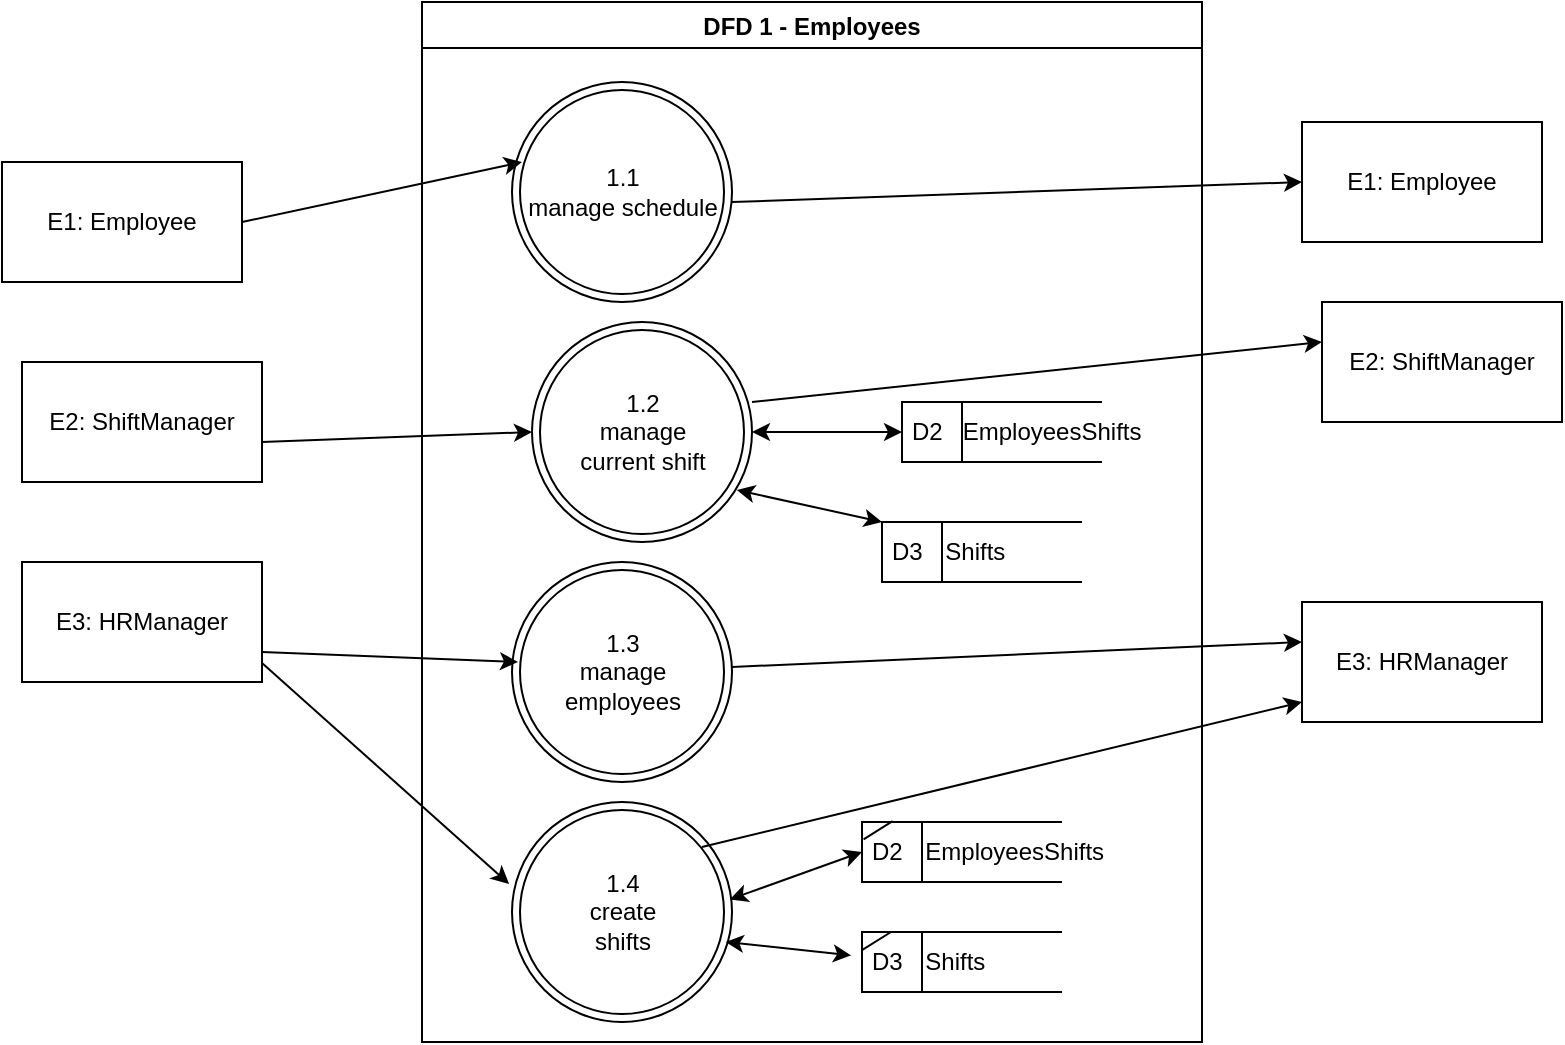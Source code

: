 <mxfile version="19.0.0" type="device" pages="5"><diagram id="raNkyrfglECwf75moIUf" name="DFD1"><mxGraphModel dx="1093" dy="576" grid="1" gridSize="10" guides="1" tooltips="1" connect="1" arrows="1" fold="1" page="1" pageScale="1" pageWidth="850" pageHeight="1100" math="0" shadow="0"><root><mxCell id="0"/><mxCell id="1" parent="0"/><mxCell id="CkFA-g_3sj36Eam0iLKg-1" value="E1: Employee" style="rounded=0;whiteSpace=wrap;html=1;" vertex="1" parent="1"><mxGeometry x="10" y="150" width="120" height="60" as="geometry"/></mxCell><mxCell id="_An9mvYG0IXRVUshZ2FU-1" value="DFD 1 - Employees" style="swimlane;" vertex="1" parent="1"><mxGeometry x="220" y="70" width="390" height="520" as="geometry"/></mxCell><mxCell id="LIxYT69t5dh3CI4ZURvw-1" value="&lt;span style=&quot;&quot;&gt;1.1&lt;/span&gt;&lt;br style=&quot;&quot;&gt;&lt;span style=&quot;&quot;&gt;manage schedule&lt;/span&gt;" style="ellipse;shape=doubleEllipse;html=1;dashed=0;whitespace=wrap;aspect=fixed;" vertex="1" parent="_An9mvYG0IXRVUshZ2FU-1"><mxGeometry x="45" y="40" width="110" height="110" as="geometry"/></mxCell><mxCell id="LIxYT69t5dh3CI4ZURvw-2" value="&lt;span style=&quot;&quot;&gt;1.2&lt;/span&gt;&lt;br style=&quot;&quot;&gt;&lt;span style=&quot;&quot;&gt;manage &lt;br&gt;current shift&lt;/span&gt;" style="ellipse;shape=doubleEllipse;html=1;dashed=0;whitespace=wrap;aspect=fixed;" vertex="1" parent="_An9mvYG0IXRVUshZ2FU-1"><mxGeometry x="55" y="160" width="110" height="110" as="geometry"/></mxCell><mxCell id="LIxYT69t5dh3CI4ZURvw-3" value="&lt;span style=&quot;&quot;&gt;1.3&lt;/span&gt;&lt;br style=&quot;&quot;&gt;&lt;span style=&quot;&quot;&gt;manage &lt;br&gt;employees&lt;/span&gt;" style="ellipse;shape=doubleEllipse;html=1;dashed=0;whitespace=wrap;aspect=fixed;" vertex="1" parent="_An9mvYG0IXRVUshZ2FU-1"><mxGeometry x="45" y="280" width="110" height="110" as="geometry"/></mxCell><mxCell id="LIxYT69t5dh3CI4ZURvw-4" value="&lt;span style=&quot;&quot;&gt;1.4&lt;/span&gt;&lt;br style=&quot;&quot;&gt;&lt;span style=&quot;&quot;&gt;create&lt;br&gt;shifts&lt;br&gt;&lt;/span&gt;" style="ellipse;shape=doubleEllipse;html=1;dashed=0;whitespace=wrap;aspect=fixed;" vertex="1" parent="_An9mvYG0IXRVUshZ2FU-1"><mxGeometry x="45" y="400" width="110" height="110" as="geometry"/></mxCell><mxCell id="cM1PcR75hqeo56gJvnQW-2" value="D2&lt;span style=&quot;white-space: pre;&quot;&gt;&#9;&lt;/span&gt;EmployeesShifts" style="html=1;dashed=0;whitespace=wrap;shape=mxgraph.dfd.dataStoreID;align=left;spacingLeft=3;points=[[0,0],[0.5,0],[1,0],[0,0.5],[1,0.5],[0,1],[0.5,1],[1,1]];" vertex="1" parent="_An9mvYG0IXRVUshZ2FU-1"><mxGeometry x="220" y="410" width="100" height="30" as="geometry"/></mxCell><mxCell id="cM1PcR75hqeo56gJvnQW-4" value="D2&lt;span style=&quot;&quot;&gt;&amp;nbsp; &amp;nbsp;&lt;/span&gt;EmployeesShifts" style="html=1;dashed=0;whitespace=wrap;shape=mxgraph.dfd.dataStoreID;align=left;spacingLeft=3;points=[[0,0],[0.5,0],[1,0],[0,0.5],[1,0.5],[0,1],[0.5,1],[1,1]];" vertex="1" parent="_An9mvYG0IXRVUshZ2FU-1"><mxGeometry x="240" y="200" width="100" height="30" as="geometry"/></mxCell><mxCell id="cM1PcR75hqeo56gJvnQW-8" value="" style="endArrow=none;html=1;rounded=0;entryX=0.153;entryY=-0.013;entryDx=0;entryDy=0;entryPerimeter=0;exitX=0.008;exitY=0.289;exitDx=0;exitDy=0;exitPerimeter=0;" edge="1" parent="_An9mvYG0IXRVUshZ2FU-1" source="cM1PcR75hqeo56gJvnQW-2" target="cM1PcR75hqeo56gJvnQW-2"><mxGeometry width="50" height="50" relative="1" as="geometry"><mxPoint x="220" y="440" as="sourcePoint"/><mxPoint x="250" y="440" as="targetPoint"/></mxGeometry></mxCell><mxCell id="yZVniAVMoRAG9zYFmdjt-1" value="" style="endArrow=classic;startArrow=classic;html=1;rounded=0;entryX=0;entryY=0.5;entryDx=0;entryDy=0;exitX=1;exitY=0.5;exitDx=0;exitDy=0;" edge="1" parent="_An9mvYG0IXRVUshZ2FU-1" source="LIxYT69t5dh3CI4ZURvw-2" target="cM1PcR75hqeo56gJvnQW-4"><mxGeometry width="50" height="50" relative="1" as="geometry"><mxPoint x="165" y="230" as="sourcePoint"/><mxPoint x="215" y="180" as="targetPoint"/></mxGeometry></mxCell><mxCell id="yZVniAVMoRAG9zYFmdjt-2" value="" style="endArrow=classic;startArrow=classic;html=1;rounded=0;entryX=0;entryY=0.5;entryDx=0;entryDy=0;exitX=0.99;exitY=0.443;exitDx=0;exitDy=0;exitPerimeter=0;" edge="1" parent="_An9mvYG0IXRVUshZ2FU-1" source="LIxYT69t5dh3CI4ZURvw-4" target="cM1PcR75hqeo56gJvnQW-2"><mxGeometry width="50" height="50" relative="1" as="geometry"><mxPoint x="145.0" y="390" as="sourcePoint"/><mxPoint x="220" y="390" as="targetPoint"/></mxGeometry></mxCell><mxCell id="J1t4yKSLH_-MDH8X67Pw-1" value="" style="endArrow=classic;html=1;rounded=0;" edge="1" parent="_An9mvYG0IXRVUshZ2FU-1"><mxGeometry width="50" height="50" relative="1" as="geometry"><mxPoint x="165" y="200" as="sourcePoint"/><mxPoint x="450" y="170" as="targetPoint"/></mxGeometry></mxCell><mxCell id="J1t4yKSLH_-MDH8X67Pw-2" value="" style="endArrow=classic;html=1;rounded=0;" edge="1" parent="_An9mvYG0IXRVUshZ2FU-1"><mxGeometry width="50" height="50" relative="1" as="geometry"><mxPoint x="155" y="100" as="sourcePoint"/><mxPoint x="440" y="90" as="targetPoint"/></mxGeometry></mxCell><mxCell id="J1t4yKSLH_-MDH8X67Pw-7" value="" style="endArrow=classic;html=1;rounded=0;exitX=1;exitY=0.75;exitDx=0;exitDy=0;" edge="1" parent="_An9mvYG0IXRVUshZ2FU-1"><mxGeometry width="50" height="50" relative="1" as="geometry"><mxPoint x="155" y="332.5" as="sourcePoint"/><mxPoint x="440" y="320" as="targetPoint"/></mxGeometry></mxCell><mxCell id="J1t4yKSLH_-MDH8X67Pw-8" value="" style="endArrow=classic;html=1;rounded=0;exitX=1;exitY=0.75;exitDx=0;exitDy=0;" edge="1" parent="_An9mvYG0IXRVUshZ2FU-1"><mxGeometry width="50" height="50" relative="1" as="geometry"><mxPoint x="140" y="422.5" as="sourcePoint"/><mxPoint x="440" y="350" as="targetPoint"/></mxGeometry></mxCell><mxCell id="03qbfOTF69h2N5_m2IqG-1" value="D3&lt;span style=&quot;white-space: pre;&quot;&gt;&#9;&lt;/span&gt;Shifts" style="html=1;dashed=0;whitespace=wrap;shape=mxgraph.dfd.dataStoreID;align=left;spacingLeft=3;points=[[0,0],[0.5,0],[1,0],[0,0.5],[1,0.5],[0,1],[0.5,1],[1,1]];" vertex="1" parent="_An9mvYG0IXRVUshZ2FU-1"><mxGeometry x="220" y="465" width="100" height="30" as="geometry"/></mxCell><mxCell id="03qbfOTF69h2N5_m2IqG-3" value="" style="endArrow=classic;startArrow=classic;html=1;rounded=0;entryX=-0.054;entryY=0.39;entryDx=0;entryDy=0;exitX=0.971;exitY=0.636;exitDx=0;exitDy=0;exitPerimeter=0;entryPerimeter=0;" edge="1" parent="_An9mvYG0IXRVUshZ2FU-1" source="LIxYT69t5dh3CI4ZURvw-4" target="03qbfOTF69h2N5_m2IqG-1"><mxGeometry width="50" height="50" relative="1" as="geometry"><mxPoint x="153.9" y="479.73" as="sourcePoint"/><mxPoint x="220" y="456.0" as="targetPoint"/></mxGeometry></mxCell><mxCell id="03qbfOTF69h2N5_m2IqG-5" value="D3&lt;span style=&quot;white-space: pre;&quot;&gt;&#9;&lt;/span&gt;Shifts" style="html=1;dashed=0;whitespace=wrap;shape=mxgraph.dfd.dataStoreID;align=left;spacingLeft=3;points=[[0,0],[0.5,0],[1,0],[0,0.5],[1,0.5],[0,1],[0.5,1],[1,1]];" vertex="1" parent="_An9mvYG0IXRVUshZ2FU-1"><mxGeometry x="230" y="260" width="100" height="30" as="geometry"/></mxCell><mxCell id="03qbfOTF69h2N5_m2IqG-6" value="" style="endArrow=classic;startArrow=classic;html=1;rounded=0;entryX=0;entryY=0;entryDx=0;entryDy=0;exitX=0.931;exitY=0.764;exitDx=0;exitDy=0;exitPerimeter=0;" edge="1" parent="_An9mvYG0IXRVUshZ2FU-1" source="LIxYT69t5dh3CI4ZURvw-2" target="03qbfOTF69h2N5_m2IqG-5"><mxGeometry width="50" height="50" relative="1" as="geometry"><mxPoint x="167.0" y="250" as="sourcePoint"/><mxPoint x="242" y="250" as="targetPoint"/></mxGeometry></mxCell><mxCell id="03qbfOTF69h2N5_m2IqG-7" value="" style="endArrow=none;html=1;rounded=0;entryX=0.153;entryY=-0.013;entryDx=0;entryDy=0;entryPerimeter=0;exitX=0.008;exitY=0.289;exitDx=0;exitDy=0;exitPerimeter=0;" edge="1" parent="_An9mvYG0IXRVUshZ2FU-1"><mxGeometry width="50" height="50" relative="1" as="geometry"><mxPoint x="220.0" y="474.06" as="sourcePoint"/><mxPoint x="234.5" y="465" as="targetPoint"/></mxGeometry></mxCell><mxCell id="fQxdhNOAEfGzTeakjqYu-1" value="" style="endArrow=classic;html=1;rounded=0;" edge="1" parent="1"><mxGeometry width="50" height="50" relative="1" as="geometry"><mxPoint x="130" y="180" as="sourcePoint"/><mxPoint x="270" y="150" as="targetPoint"/></mxGeometry></mxCell><mxCell id="fQxdhNOAEfGzTeakjqYu-2" value="" style="endArrow=classic;html=1;rounded=0;entryX=0;entryY=0.5;entryDx=0;entryDy=0;" edge="1" parent="1" target="LIxYT69t5dh3CI4ZURvw-2"><mxGeometry width="50" height="50" relative="1" as="geometry"><mxPoint x="140" y="290" as="sourcePoint"/><mxPoint x="265" y="285" as="targetPoint"/></mxGeometry></mxCell><mxCell id="fQxdhNOAEfGzTeakjqYu-6" value="E2: ShiftManager" style="rounded=0;whiteSpace=wrap;html=1;" vertex="1" parent="1"><mxGeometry x="20" y="250" width="120" height="60" as="geometry"/></mxCell><mxCell id="fQxdhNOAEfGzTeakjqYu-10" value="E3: HRManager" style="rounded=0;whiteSpace=wrap;html=1;" vertex="1" parent="1"><mxGeometry x="20" y="350" width="120" height="60" as="geometry"/></mxCell><mxCell id="fQxdhNOAEfGzTeakjqYu-15" value="" style="endArrow=classic;html=1;rounded=0;exitX=1;exitY=0.75;exitDx=0;exitDy=0;" edge="1" parent="1" source="fQxdhNOAEfGzTeakjqYu-10"><mxGeometry width="50" height="50" relative="1" as="geometry"><mxPoint x="150" y="390" as="sourcePoint"/><mxPoint x="268" y="400" as="targetPoint"/></mxGeometry></mxCell><mxCell id="Hbi2y_4imm_Cu5egLrsC-3" value="" style="endArrow=classic;html=1;rounded=0;exitX=1;exitY=0.75;exitDx=0;exitDy=0;entryX=-0.013;entryY=0.373;entryDx=0;entryDy=0;entryPerimeter=0;" edge="1" parent="1" target="LIxYT69t5dh3CI4ZURvw-4"><mxGeometry width="50" height="50" relative="1" as="geometry"><mxPoint x="140" y="400.45" as="sourcePoint"/><mxPoint x="265" y="515" as="targetPoint"/></mxGeometry></mxCell><mxCell id="J1t4yKSLH_-MDH8X67Pw-3" value="E1: Employee" style="rounded=0;whiteSpace=wrap;html=1;" vertex="1" parent="1"><mxGeometry x="660" y="130" width="120" height="60" as="geometry"/></mxCell><mxCell id="J1t4yKSLH_-MDH8X67Pw-5" value="E2: ShiftManager" style="rounded=0;whiteSpace=wrap;html=1;" vertex="1" parent="1"><mxGeometry x="670" y="220" width="120" height="60" as="geometry"/></mxCell><mxCell id="J1t4yKSLH_-MDH8X67Pw-9" value="E3: HRManager" style="rounded=0;whiteSpace=wrap;html=1;" vertex="1" parent="1"><mxGeometry x="660" y="370" width="120" height="60" as="geometry"/></mxCell></root></mxGraphModel></diagram><diagram id="CaVBVtTu9Kgebzx7mYbm" name="DFD1.1"><mxGraphModel dx="1411" dy="296" grid="1" gridSize="10" guides="1" tooltips="1" connect="1" arrows="1" fold="1" page="1" pageScale="1" pageWidth="850" pageHeight="1100" math="0" shadow="0"><root><mxCell id="0"/><mxCell id="1" parent="0"/><mxCell id="BbgQyqew5PU9RuuzZDLp-1" value="DFD 1.1 - Manage Schedule" style="swimlane;" vertex="1" parent="1"><mxGeometry x="130" y="10" width="530" height="480" as="geometry"/></mxCell><mxCell id="uvOS4meqbka7gCcgUIF8-2" value="1.1.1&lt;br&gt;view&lt;br&gt;availability&lt;br&gt;schedule" style="shape=ellipse;html=1;dashed=0;whitespace=wrap;aspect=fixed;perimeter=ellipsePerimeter;" vertex="1" parent="BbgQyqew5PU9RuuzZDLp-1"><mxGeometry x="70" y="50" width="90" height="90" as="geometry"/></mxCell><mxCell id="fbSikpes6Xyb7WM3dI24-2" value="D1&lt;span style=&quot;white-space: pre;&quot;&gt;&#9;&lt;/span&gt;Schedules" style="html=1;dashed=0;whitespace=wrap;shape=mxgraph.dfd.dataStoreID;align=left;spacingLeft=3;points=[[0,0],[0.5,0],[1,0],[0,0.5],[1,0.5],[0,1],[0.5,1],[1,1]];" vertex="1" parent="BbgQyqew5PU9RuuzZDLp-1"><mxGeometry x="310" y="140" width="100" height="30" as="geometry"/></mxCell><mxCell id="fbSikpes6Xyb7WM3dI24-4" value="" style="endArrow=classic;html=1;rounded=0;entryX=0.924;entryY=0.736;entryDx=0;entryDy=0;entryPerimeter=0;exitX=0;exitY=0.5;exitDx=0;exitDy=0;startArrow=none;" edge="1" parent="BbgQyqew5PU9RuuzZDLp-1" source="OHFjnHy-6Sj2k4MqJ8lN-1" target="uvOS4meqbka7gCcgUIF8-2"><mxGeometry width="50" height="50" relative="1" as="geometry"><mxPoint x="150" y="280" as="sourcePoint"/><mxPoint x="200" y="230" as="targetPoint"/></mxGeometry></mxCell><mxCell id="Hm1Wi3vF7bpr36Vjt0ga-1" value="1.1.2&lt;br&gt;change&lt;br&gt;availability&lt;br&gt;schedule" style="shape=ellipse;html=1;dashed=0;whitespace=wrap;aspect=fixed;perimeter=ellipsePerimeter;" vertex="1" parent="BbgQyqew5PU9RuuzZDLp-1"><mxGeometry x="30" y="240" width="90" height="90" as="geometry"/></mxCell><mxCell id="Hm1Wi3vF7bpr36Vjt0ga-3" value="" style="endArrow=classic;html=1;rounded=0;entryX=0.052;entryY=0.645;entryDx=0;entryDy=0;entryPerimeter=0;" edge="1" parent="BbgQyqew5PU9RuuzZDLp-1" target="Hm1Wi3vF7bpr36Vjt0ga-10"><mxGeometry width="50" height="50" relative="1" as="geometry"><mxPoint x="120" y="270" as="sourcePoint"/><mxPoint x="250" y="240" as="targetPoint"/></mxGeometry></mxCell><mxCell id="Hm1Wi3vF7bpr36Vjt0ga-4" value="" style="endArrow=classic;html=1;rounded=0;startArrow=none;exitX=1;exitY=0.5;exitDx=0;exitDy=0;" edge="1" parent="BbgQyqew5PU9RuuzZDLp-1" source="Hm1Wi3vF7bpr36Vjt0ga-14"><mxGeometry width="50" height="50" relative="1" as="geometry"><mxPoint x="120" y="290" as="sourcePoint"/><mxPoint x="250" y="300" as="targetPoint"/></mxGeometry></mxCell><mxCell id="Hm1Wi3vF7bpr36Vjt0ga-5" value="" style="endArrow=classic;html=1;rounded=0;startArrow=none;exitX=1;exitY=1;exitDx=0;exitDy=0;entryX=-0.039;entryY=0.393;entryDx=0;entryDy=0;entryPerimeter=0;" edge="1" parent="BbgQyqew5PU9RuuzZDLp-1" source="Hm1Wi3vF7bpr36Vjt0ga-1" target="Hm1Wi3vF7bpr36Vjt0ga-16"><mxGeometry width="50" height="50" relative="1" as="geometry"><mxPoint x="110" y="310" as="sourcePoint"/><mxPoint x="240" y="350" as="targetPoint"/></mxGeometry></mxCell><mxCell id="Hm1Wi3vF7bpr36Vjt0ga-6" value="" style="shape=requiredInterface;html=1;verticalLabelPosition=bottom;sketch=0;" vertex="1" parent="BbgQyqew5PU9RuuzZDLp-1"><mxGeometry x="120" y="270" width="10" height="50" as="geometry"/></mxCell><mxCell id="Hm1Wi3vF7bpr36Vjt0ga-8" value="OR" style="text;html=1;align=center;verticalAlign=middle;resizable=0;points=[];autosize=1;strokeColor=none;fillColor=none;" vertex="1" parent="BbgQyqew5PU9RuuzZDLp-1"><mxGeometry x="120" y="300" width="30" height="20" as="geometry"/></mxCell><mxCell id="Hm1Wi3vF7bpr36Vjt0ga-10" value="1.1.2.1&lt;br&gt;add&lt;br&gt;available&amp;nbsp;&lt;br&gt;time slot" style="shape=ellipse;html=1;dashed=0;whitespace=wrap;aspect=fixed;perimeter=ellipsePerimeter;" vertex="1" parent="BbgQyqew5PU9RuuzZDLp-1"><mxGeometry x="252.5" y="195" width="75" height="75" as="geometry"/></mxCell><mxCell id="Hm1Wi3vF7bpr36Vjt0ga-11" value="" style="endArrow=classic;html=1;rounded=0;entryX=0.232;entryY=1.047;entryDx=0;entryDy=0;entryPerimeter=0;exitX=0.794;exitY=0.035;exitDx=0;exitDy=0;exitPerimeter=0;" edge="1" parent="BbgQyqew5PU9RuuzZDLp-1" source="Hm1Wi3vF7bpr36Vjt0ga-10" target="fbSikpes6Xyb7WM3dI24-2"><mxGeometry width="50" height="50" relative="1" as="geometry"><mxPoint x="150" y="270" as="sourcePoint"/><mxPoint x="200" y="220" as="targetPoint"/></mxGeometry></mxCell><mxCell id="Hm1Wi3vF7bpr36Vjt0ga-12" value="D1&lt;span style=&quot;white-space: pre;&quot;&gt;&#9;&lt;/span&gt;Schedules" style="html=1;dashed=0;whitespace=wrap;shape=mxgraph.dfd.dataStoreID;align=left;spacingLeft=3;points=[[0,0],[0.5,0],[1,0],[0,0.5],[1,0.5],[0,1],[0.5,1],[1,1]];" vertex="1" parent="BbgQyqew5PU9RuuzZDLp-1"><mxGeometry x="310" y="360" width="100" height="30" as="geometry"/></mxCell><mxCell id="Hm1Wi3vF7bpr36Vjt0ga-13" value="" style="endArrow=none;html=1;rounded=0;entryX=0.154;entryY=0.023;entryDx=0;entryDy=0;entryPerimeter=0;exitX=0.005;exitY=0.358;exitDx=0;exitDy=0;exitPerimeter=0;" edge="1" parent="BbgQyqew5PU9RuuzZDLp-1" source="Hm1Wi3vF7bpr36Vjt0ga-12" target="Hm1Wi3vF7bpr36Vjt0ga-12"><mxGeometry width="50" height="50" relative="1" as="geometry"><mxPoint x="140" y="420" as="sourcePoint"/><mxPoint x="160" y="370" as="targetPoint"/></mxGeometry></mxCell><mxCell id="Hm1Wi3vF7bpr36Vjt0ga-16" value="1.1.2.3&lt;br&gt;reset&lt;br&gt;schedule" style="shape=ellipse;html=1;dashed=0;whitespace=wrap;aspect=fixed;perimeter=ellipsePerimeter;" vertex="1" parent="BbgQyqew5PU9RuuzZDLp-1"><mxGeometry x="200" y="390" width="75" height="75" as="geometry"/></mxCell><mxCell id="Hm1Wi3vF7bpr36Vjt0ga-20" value="" style="endArrow=classic;html=1;rounded=0;exitX=1.022;exitY=0.62;exitDx=0;exitDy=0;exitPerimeter=0;entryX=0;entryY=0.25;entryDx=0;entryDy=0;" edge="1" parent="BbgQyqew5PU9RuuzZDLp-1" target="Hm1Wi3vF7bpr36Vjt0ga-19"><mxGeometry width="50" height="50" relative="1" as="geometry"><mxPoint x="327.5" y="230.8" as="sourcePoint"/><mxPoint x="725.52" y="230" as="targetPoint"/></mxGeometry></mxCell><mxCell id="Hm1Wi3vF7bpr36Vjt0ga-23" value="" style="endArrow=classic;html=1;rounded=0;startArrow=none;exitX=0.988;exitY=0.721;exitDx=0;exitDy=0;entryX=0.265;entryY=-0.024;entryDx=0;entryDy=0;entryPerimeter=0;exitPerimeter=0;" edge="1" parent="BbgQyqew5PU9RuuzZDLp-1" source="Hm1Wi3vF7bpr36Vjt0ga-14" target="Hm1Wi3vF7bpr36Vjt0ga-12"><mxGeometry width="50" height="50" relative="1" as="geometry"><mxPoint x="320.0" y="330" as="sourcePoint"/><mxPoint x="450" y="345" as="targetPoint"/></mxGeometry></mxCell><mxCell id="Hm1Wi3vF7bpr36Vjt0ga-24" value="" style="endArrow=classic;html=1;rounded=0;startArrow=none;exitX=1;exitY=0.5;exitDx=0;exitDy=0;entryX=0;entryY=0.5;entryDx=0;entryDy=0;" edge="1" parent="BbgQyqew5PU9RuuzZDLp-1" target="Hm1Wi3vF7bpr36Vjt0ga-12"><mxGeometry width="50" height="50" relative="1" as="geometry"><mxPoint x="240.0" y="390" as="sourcePoint"/><mxPoint x="370" y="405" as="targetPoint"/></mxGeometry></mxCell><mxCell id="Hm1Wi3vF7bpr36Vjt0ga-25" value="time slot&amp;nbsp;&lt;br&gt;" style="text;html=1;align=center;verticalAlign=middle;resizable=0;points=[];autosize=1;strokeColor=none;fillColor=none;" vertex="1" parent="BbgQyqew5PU9RuuzZDLp-1"><mxGeometry x="330" y="325" width="60" height="20" as="geometry"/></mxCell><mxCell id="Hm1Wi3vF7bpr36Vjt0ga-26" value="time slot&amp;nbsp;&lt;br&gt;" style="text;html=1;align=center;verticalAlign=middle;resizable=0;points=[];autosize=1;strokeColor=none;fillColor=none;" vertex="1" parent="BbgQyqew5PU9RuuzZDLp-1"><mxGeometry x="270" y="175" width="60" height="20" as="geometry"/></mxCell><mxCell id="Hm1Wi3vF7bpr36Vjt0ga-14" value="1.1.2.2&lt;br&gt;remove&lt;br&gt;available&amp;nbsp;&lt;br&gt;time slot" style="shape=ellipse;html=1;dashed=0;whitespace=wrap;aspect=fixed;perimeter=ellipsePerimeter;" vertex="1" parent="BbgQyqew5PU9RuuzZDLp-1"><mxGeometry x="240" y="275" width="75" height="75" as="geometry"/></mxCell><mxCell id="OBdElzVXBHwm-GjwGs-J-59" value="" style="endArrow=none;html=1;rounded=0;startArrow=none;exitX=1;exitY=0.5;exitDx=0;exitDy=0;entryX=0;entryY=0.5;entryDx=0;entryDy=0;" edge="1" parent="BbgQyqew5PU9RuuzZDLp-1" source="Hm1Wi3vF7bpr36Vjt0ga-1" target="Hm1Wi3vF7bpr36Vjt0ga-14"><mxGeometry width="50" height="50" relative="1" as="geometry"><mxPoint x="250.0" y="295" as="sourcePoint"/><mxPoint x="220" y="300" as="targetPoint"/></mxGeometry></mxCell><mxCell id="OHFjnHy-6Sj2k4MqJ8lN-1" value="schedule" style="text;html=1;align=center;verticalAlign=middle;resizable=0;points=[];autosize=1;strokeColor=none;fillColor=none;" vertex="1" parent="BbgQyqew5PU9RuuzZDLp-1"><mxGeometry x="207.5" y="120" width="60" height="20" as="geometry"/></mxCell><mxCell id="3gcfcXAdFGi6eqaOoXup-1" value="" style="endArrow=none;html=1;rounded=0;entryX=0.924;entryY=0.736;entryDx=0;entryDy=0;entryPerimeter=0;exitX=0;exitY=0.5;exitDx=0;exitDy=0;" edge="1" parent="BbgQyqew5PU9RuuzZDLp-1" source="fbSikpes6Xyb7WM3dI24-2" target="OHFjnHy-6Sj2k4MqJ8lN-1"><mxGeometry width="50" height="50" relative="1" as="geometry"><mxPoint x="440.0" y="165" as="sourcePoint"/><mxPoint x="283.16" y="126.24" as="targetPoint"/></mxGeometry></mxCell><mxCell id="0_X-6Oo2nq6ZASc1AeqK-1" value="E1: Employee" style="html=1;dashed=0;whitespace=wrap;" vertex="1" parent="1"><mxGeometry x="-100" y="180" width="100" height="50" as="geometry"/></mxCell><mxCell id="uvOS4meqbka7gCcgUIF8-1" value="" style="endArrow=classic;html=1;rounded=0;" edge="1" parent="1" target="uvOS4meqbka7gCcgUIF8-2"><mxGeometry width="50" height="50" relative="1" as="geometry"><mxPoint y="210" as="sourcePoint"/><mxPoint x="240" y="120" as="targetPoint"/></mxGeometry></mxCell><mxCell id="OHFjnHy-6Sj2k4MqJ8lN-3" value="E1: Employee" style="html=1;dashed=0;whitespace=wrap;" vertex="1" parent="1"><mxGeometry x="720" y="90" width="100" height="50" as="geometry"/></mxCell><mxCell id="Hm1Wi3vF7bpr36Vjt0ga-2" value="" style="endArrow=classic;html=1;rounded=0;entryX=-0.036;entryY=0.402;entryDx=0;entryDy=0;entryPerimeter=0;" edge="1" parent="1" target="Hm1Wi3vF7bpr36Vjt0ga-1"><mxGeometry width="50" height="50" relative="1" as="geometry"><mxPoint y="220" as="sourcePoint"/><mxPoint x="213.638" y="132.726" as="targetPoint"/></mxGeometry></mxCell><mxCell id="OHFjnHy-6Sj2k4MqJ8lN-2" value="" style="endArrow=classic;html=1;rounded=0;exitX=1.022;exitY=0.62;exitDx=0;exitDy=0;exitPerimeter=0;entryX=0;entryY=0.5;entryDx=0;entryDy=0;" edge="1" parent="1" source="uvOS4meqbka7gCcgUIF8-2" target="OHFjnHy-6Sj2k4MqJ8lN-3"><mxGeometry width="50" height="50" relative="1" as="geometry"><mxPoint x="283.18" y="127.27" as="sourcePoint"/><mxPoint x="690" y="110" as="targetPoint"/></mxGeometry></mxCell><mxCell id="Hm1Wi3vF7bpr36Vjt0ga-19" value="E1: Employee" style="html=1;dashed=0;whitespace=wrap;" vertex="1" parent="1"><mxGeometry x="740" y="310" width="100" height="50" as="geometry"/></mxCell><mxCell id="Hm1Wi3vF7bpr36Vjt0ga-22" value="" style="endArrow=classic;html=1;rounded=0;exitX=0.976;exitY=0.646;exitDx=0;exitDy=0;exitPerimeter=0;entryX=0;entryY=0.75;entryDx=0;entryDy=0;startArrow=none;" edge="1" parent="1" source="Hm1Wi3vF7bpr36Vjt0ga-16" target="Hm1Wi3vF7bpr36Vjt0ga-19"><mxGeometry width="50" height="50" relative="1" as="geometry"><mxPoint x="637.88" y="373.34" as="sourcePoint"/><mxPoint x="685" y="405" as="targetPoint"/></mxGeometry></mxCell><mxCell id="Hm1Wi3vF7bpr36Vjt0ga-21" value="" style="endArrow=classic;html=1;rounded=0;exitX=0.953;exitY=0.319;exitDx=0;exitDy=0;exitPerimeter=0;entryX=0;entryY=0.5;entryDx=0;entryDy=0;" edge="1" parent="1" source="Hm1Wi3vF7bpr36Vjt0ga-14" target="Hm1Wi3vF7bpr36Vjt0ga-19"><mxGeometry width="50" height="50" relative="1" as="geometry"><mxPoint x="457.5" y="310.0" as="sourcePoint"/><mxPoint x="710" y="391.7" as="targetPoint"/></mxGeometry></mxCell></root></mxGraphModel></diagram><diagram id="61K3NacxT8KITIJnfId5" name="DFD1.2"><mxGraphModel dx="1888" dy="547" grid="1" gridSize="10" guides="1" tooltips="1" connect="1" arrows="1" fold="1" page="1" pageScale="1" pageWidth="850" pageHeight="1100" math="0" shadow="0"><root><mxCell id="0"/><mxCell id="1" parent="0"/><mxCell id="L9qNcP4vDiJvJncw5xxC-1" value="DFD 1.2 -  Manage current shift" style="swimlane;" vertex="1" parent="1"><mxGeometry x="150" y="90" width="580" height="500" as="geometry"/></mxCell><mxCell id="PONs-dFmgOPaTZpDrggB-2" value="1.2.1&lt;br&gt;start shift" style="shape=ellipse;html=1;dashed=0;whitespace=wrap;aspect=fixed;perimeter=ellipsePerimeter;" vertex="1" parent="L9qNcP4vDiJvJncw5xxC-1"><mxGeometry x="290" y="25" width="75" height="75" as="geometry"/></mxCell><mxCell id="PONs-dFmgOPaTZpDrggB-4" value="D3&lt;span style=&quot;white-space: pre;&quot;&gt;&#9;&lt;/span&gt;Shifts" style="html=1;dashed=0;whitespace=wrap;shape=mxgraph.dfd.dataStoreID;align=left;spacingLeft=3;points=[[0,0],[0.5,0],[1,0],[0,0.5],[1,0.5],[0,1],[0.5,1],[1,1]];" vertex="1" parent="L9qNcP4vDiJvJncw5xxC-1"><mxGeometry x="100" y="110" width="100" height="30" as="geometry"/></mxCell><mxCell id="PONs-dFmgOPaTZpDrggB-3" value="" style="endArrow=classic;html=1;rounded=0;exitX=-0.005;exitY=0.795;exitDx=0;exitDy=0;exitPerimeter=0;" edge="1" parent="L9qNcP4vDiJvJncw5xxC-1" source="PONs-dFmgOPaTZpDrggB-2" target="PONs-dFmgOPaTZpDrggB-4"><mxGeometry width="50" height="50" relative="1" as="geometry"><mxPoint x="250" y="250" as="sourcePoint"/><mxPoint x="220" y="80" as="targetPoint"/></mxGeometry></mxCell><mxCell id="PONs-dFmgOPaTZpDrggB-5" value="start time" style="text;html=1;align=center;verticalAlign=middle;resizable=0;points=[];autosize=1;strokeColor=none;fillColor=none;" vertex="1" parent="L9qNcP4vDiJvJncw5xxC-1"><mxGeometry x="240" y="100" width="60" height="20" as="geometry"/></mxCell><mxCell id="PONs-dFmgOPaTZpDrggB-9" value="1.2.2&lt;br&gt;end shift" style="shape=ellipse;html=1;dashed=0;whitespace=wrap;aspect=fixed;perimeter=ellipsePerimeter;" vertex="1" parent="L9qNcP4vDiJvJncw5xxC-1"><mxGeometry x="210" y="200" width="75" height="75" as="geometry"/></mxCell><mxCell id="PONs-dFmgOPaTZpDrggB-10" value="" style="endArrow=classic;html=1;rounded=0;exitX=0;exitY=0;exitDx=0;exitDy=0;entryX=0.332;entryY=1.07;entryDx=0;entryDy=0;entryPerimeter=0;startArrow=none;" edge="1" parent="L9qNcP4vDiJvJncw5xxC-1" source="PONs-dFmgOPaTZpDrggB-9" target="PONs-dFmgOPaTZpDrggB-4"><mxGeometry width="50" height="50" relative="1" as="geometry"><mxPoint x="216.16" y="165.02" as="sourcePoint"/><mxPoint x="328.825" y="185.2" as="targetPoint"/></mxGeometry></mxCell><mxCell id="PONs-dFmgOPaTZpDrggB-14" value="end time" style="text;html=1;align=center;verticalAlign=middle;resizable=0;points=[];autosize=1;strokeColor=none;fillColor=none;rotation=30;" vertex="1" parent="L9qNcP4vDiJvJncw5xxC-1"><mxGeometry x="170" y="160" width="60" height="20" as="geometry"/></mxCell><mxCell id="Q2x91XYQIS_ayspyNzzN-2" value="1.2.4&lt;br&gt;remove&lt;br&gt;&amp;nbsp;employee&lt;br&gt;&amp;nbsp;from shift" style="shape=ellipse;html=1;dashed=0;whitespace=wrap;aspect=fixed;perimeter=ellipsePerimeter;" vertex="1" parent="L9qNcP4vDiJvJncw5xxC-1"><mxGeometry x="157.5" y="410" width="85" height="85" as="geometry"/></mxCell><mxCell id="Q2x91XYQIS_ayspyNzzN-3" value="" style="endArrow=classic;html=1;rounded=0;exitX=0;exitY=1;exitDx=0;exitDy=0;entryX=1;entryY=1;entryDx=0;entryDy=0;" edge="1" parent="L9qNcP4vDiJvJncw5xxC-1" source="PONs-dFmgOPaTZpDrggB-16" target="GpJhJCG0xE4YwkMIp_sq-1"><mxGeometry width="50" height="50" relative="1" as="geometry"><mxPoint x="240" y="332.78" as="sourcePoint"/><mxPoint x="320" y="390" as="targetPoint"/></mxGeometry></mxCell><mxCell id="fPsMjfnUu8IqHdXntVWX-1" value="employee id&lt;br&gt;, role, shift time" style="edgeLabel;html=1;align=center;verticalAlign=middle;resizable=0;points=[];rotation=15;" vertex="1" connectable="0" parent="Q2x91XYQIS_ayspyNzzN-3"><mxGeometry x="-0.228" y="7" relative="1" as="geometry"><mxPoint x="-10" y="-30" as="offset"/></mxGeometry></mxCell><mxCell id="Q2x91XYQIS_ayspyNzzN-4" value="" style="endArrow=classic;html=1;rounded=0;exitX=0.42;exitY=-0.04;exitDx=0;exitDy=0;entryX=0.292;entryY=1.087;entryDx=0;entryDy=0;entryPerimeter=0;exitPerimeter=0;" edge="1" parent="L9qNcP4vDiJvJncw5xxC-1" source="Q2x91XYQIS_ayspyNzzN-2" target="GpJhJCG0xE4YwkMIp_sq-1"><mxGeometry width="50" height="50" relative="1" as="geometry"><mxPoint x="216.99" y="424.84" as="sourcePoint"/><mxPoint x="310" y="420" as="targetPoint"/></mxGeometry></mxCell><mxCell id="GpJhJCG0xE4YwkMIp_sq-1" value="D2&lt;span style=&quot;white-space: pre;&quot;&gt;&#9;&lt;/span&gt;EmployeesInShifts" style="html=1;dashed=0;whitespace=wrap;shape=mxgraph.dfd.dataStoreID;align=left;spacingLeft=3;points=[[0,0],[0.5,0],[1,0],[0,0.5],[1,0.5],[0,1],[0.5,1],[1,1]];" vertex="1" parent="L9qNcP4vDiJvJncw5xxC-1"><mxGeometry x="120" y="310" width="100" height="30" as="geometry"/></mxCell><mxCell id="fPsMjfnUu8IqHdXntVWX-2" value="employee id&lt;br&gt;, shift time" style="edgeLabel;html=1;align=center;verticalAlign=middle;resizable=0;points=[];rotation=-5;" vertex="1" connectable="0" parent="L9qNcP4vDiJvJncw5xxC-1"><mxGeometry x="220.003" y="389.996" as="geometry"/></mxCell><mxCell id="PONs-dFmgOPaTZpDrggB-16" value="1.2.3&lt;br&gt;add employee&lt;br&gt;&amp;nbsp;to shift" style="shape=ellipse;html=1;dashed=0;whitespace=wrap;aspect=fixed;perimeter=ellipsePerimeter;" vertex="1" parent="L9qNcP4vDiJvJncw5xxC-1"><mxGeometry x="340" y="305" width="85" height="85" as="geometry"/></mxCell><mxCell id="fPsMjfnUu8IqHdXntVWX-10" value="employee id" style="edgeLabel;html=1;align=center;verticalAlign=middle;resizable=0;points=[];rotation=45;" vertex="1" connectable="0" parent="L9qNcP4vDiJvJncw5xxC-1"><mxGeometry x="50.003" y="274.996" as="geometry"/></mxCell><mxCell id="UHyEYGmgkU9p6-LjE1Oi-1" value="E2:ShiftManager" style="html=1;dashed=0;whitespace=wrap;" vertex="1" parent="1"><mxGeometry x="-50" y="190" width="100" height="50" as="geometry"/></mxCell><mxCell id="PONs-dFmgOPaTZpDrggB-1" value="" style="endArrow=classic;html=1;rounded=0;exitX=1;exitY=0.25;exitDx=0;exitDy=0;" edge="1" parent="1" source="UHyEYGmgkU9p6-LjE1Oi-1" target="PONs-dFmgOPaTZpDrggB-2"><mxGeometry width="50" height="50" relative="1" as="geometry"><mxPoint x="400" y="370" as="sourcePoint"/><mxPoint x="230" y="200" as="targetPoint"/></mxGeometry></mxCell><mxCell id="PONs-dFmgOPaTZpDrggB-8" value="" style="endArrow=classic;html=1;rounded=0;exitX=1;exitY=0.5;exitDx=0;exitDy=0;entryX=0.051;entryY=0.336;entryDx=0;entryDy=0;entryPerimeter=0;" edge="1" parent="1" source="UHyEYGmgkU9p6-LjE1Oi-1" target="PONs-dFmgOPaTZpDrggB-9"><mxGeometry width="50" height="50" relative="1" as="geometry"><mxPoint x="400" y="360" as="sourcePoint"/><mxPoint x="230" y="260" as="targetPoint"/></mxGeometry></mxCell><mxCell id="PONs-dFmgOPaTZpDrggB-15" value="" style="endArrow=classic;html=1;rounded=0;exitX=1;exitY=0.75;exitDx=0;exitDy=0;entryX=-0.005;entryY=0.317;entryDx=0;entryDy=0;entryPerimeter=0;" edge="1" parent="1" source="UHyEYGmgkU9p6-LjE1Oi-1" target="PONs-dFmgOPaTZpDrggB-16"><mxGeometry width="50" height="50" relative="1" as="geometry"><mxPoint x="50" y="225" as="sourcePoint"/><mxPoint x="290" y="420" as="targetPoint"/></mxGeometry></mxCell><mxCell id="fPsMjfnUu8IqHdXntVWX-9" value="employee id, role" style="edgeLabel;html=1;align=center;verticalAlign=middle;resizable=0;points=[];rotation=20;" vertex="1" connectable="0" parent="PONs-dFmgOPaTZpDrggB-15"><mxGeometry x="-0.562" y="7" relative="1" as="geometry"><mxPoint x="71" y="26" as="offset"/></mxGeometry></mxCell><mxCell id="Q2x91XYQIS_ayspyNzzN-1" value="" style="endArrow=classic;html=1;rounded=0;exitX=1;exitY=1;exitDx=0;exitDy=0;entryX=0;entryY=0;entryDx=0;entryDy=0;" edge="1" parent="1" source="UHyEYGmgkU9p6-LjE1Oi-1" target="Q2x91XYQIS_ayspyNzzN-2"><mxGeometry width="50" height="50" relative="1" as="geometry"><mxPoint x="50" y="240" as="sourcePoint"/><mxPoint x="250" y="500" as="targetPoint"/></mxGeometry></mxCell><mxCell id="fPsMjfnUu8IqHdXntVWX-3" value="E2:ShiftManager" style="html=1;dashed=0;whitespace=wrap;" vertex="1" parent="1"><mxGeometry x="790" y="340" width="100" height="50" as="geometry"/></mxCell><mxCell id="fPsMjfnUu8IqHdXntVWX-4" value="" style="endArrow=classic;html=1;rounded=0;exitX=1;exitY=0.5;exitDx=0;exitDy=0;entryX=0;entryY=0.25;entryDx=0;entryDy=0;" edge="1" parent="1" source="PONs-dFmgOPaTZpDrggB-2" target="fPsMjfnUu8IqHdXntVWX-3"><mxGeometry width="50" height="50" relative="1" as="geometry"><mxPoint x="510" y="237.82" as="sourcePoint"/><mxPoint x="900.254" y="192.181" as="targetPoint"/></mxGeometry></mxCell><mxCell id="fPsMjfnUu8IqHdXntVWX-5" value="" style="endArrow=classic;html=1;rounded=0;exitX=0.971;exitY=0.344;exitDx=0;exitDy=0;entryX=0;entryY=0.5;entryDx=0;entryDy=0;exitPerimeter=0;" edge="1" parent="1" source="PONs-dFmgOPaTZpDrggB-9" target="fPsMjfnUu8IqHdXntVWX-3"><mxGeometry width="50" height="50" relative="1" as="geometry"><mxPoint x="490" y="290" as="sourcePoint"/><mxPoint x="775" y="380" as="targetPoint"/></mxGeometry></mxCell><mxCell id="fPsMjfnUu8IqHdXntVWX-6" value="" style="endArrow=classic;html=1;rounded=0;entryX=0;entryY=0.75;entryDx=0;entryDy=0;startArrow=none;" edge="1" parent="1" source="PONs-dFmgOPaTZpDrggB-16" target="fPsMjfnUu8IqHdXntVWX-3"><mxGeometry width="50" height="50" relative="1" as="geometry"><mxPoint x="360" y="400" as="sourcePoint"/><mxPoint x="717.18" y="340" as="targetPoint"/></mxGeometry></mxCell><mxCell id="fPsMjfnUu8IqHdXntVWX-8" value="" style="endArrow=classic;html=1;rounded=0;exitX=1;exitY=0.5;exitDx=0;exitDy=0;entryX=0;entryY=1;entryDx=0;entryDy=0;" edge="1" parent="1" source="Q2x91XYQIS_ayspyNzzN-2" target="fPsMjfnUu8IqHdXntVWX-3"><mxGeometry width="50" height="50" relative="1" as="geometry"><mxPoint x="430" y="390" as="sourcePoint"/><mxPoint x="480" y="340" as="targetPoint"/></mxGeometry></mxCell></root></mxGraphModel></diagram><diagram id="td7RsbkuSTYKGZ7NZCbW" name="DFD1.3"><mxGraphModel dx="944" dy="497" grid="1" gridSize="10" guides="1" tooltips="1" connect="1" arrows="1" fold="1" page="1" pageScale="1" pageWidth="850" pageHeight="1100" math="0" shadow="0"><root><mxCell id="0"/><mxCell id="1" parent="0"/><mxCell id="8eLCUWXTR2wfI4uyotf0-1" value="DFD 1.3 - Manage employees" style="swimlane;" vertex="1" parent="1"><mxGeometry x="190" y="70" width="400" height="480" as="geometry"/></mxCell><mxCell id="8eLCUWXTR2wfI4uyotf0-5" value="1.3.1&lt;br&gt;register&lt;br&gt;employee" style="shape=ellipse;html=1;dashed=0;whitespace=wrap;aspect=fixed;perimeter=ellipsePerimeter;" vertex="1" parent="8eLCUWXTR2wfI4uyotf0-1"><mxGeometry x="120" y="40" width="70" height="70" as="geometry"/></mxCell><mxCell id="8eLCUWXTR2wfI4uyotf0-6" value="D4&lt;span style=&quot;white-space: pre;&quot;&gt;&#9;&lt;/span&gt;Employees" style="html=1;dashed=0;whitespace=wrap;shape=mxgraph.dfd.dataStoreID;align=left;spacingLeft=3;points=[[0,0],[0.5,0],[1,0],[0,0.5],[1,0.5],[0,1],[0.5,1],[1,1]];" vertex="1" parent="8eLCUWXTR2wfI4uyotf0-1"><mxGeometry x="175" y="160" width="120" height="30" as="geometry"/></mxCell><mxCell id="_HbYIwNIoMC0V6kyLBUz-1" value="" style="endArrow=classic;html=1;rounded=0;exitX=1;exitY=1;exitDx=0;exitDy=0;entryX=0.202;entryY=-0.06;entryDx=0;entryDy=0;entryPerimeter=0;" edge="1" parent="8eLCUWXTR2wfI4uyotf0-1" source="8eLCUWXTR2wfI4uyotf0-5" target="8eLCUWXTR2wfI4uyotf0-6"><mxGeometry width="50" height="50" relative="1" as="geometry"><mxPoint x="210" y="240" as="sourcePoint"/><mxPoint x="260" y="190" as="targetPoint"/></mxGeometry></mxCell><mxCell id="_HbYIwNIoMC0V6kyLBUz-2" value="employee info*" style="text;html=1;align=center;verticalAlign=middle;resizable=0;points=[];autosize=1;strokeColor=none;fillColor=none;rotation=-20;" vertex="1" parent="8eLCUWXTR2wfI4uyotf0-1"><mxGeometry x="20" y="80" width="90" height="20" as="geometry"/></mxCell><mxCell id="_HbYIwNIoMC0V6kyLBUz-3" value="employee&lt;br&gt;&amp;nbsp;info" style="text;html=1;align=center;verticalAlign=middle;resizable=0;points=[];autosize=1;strokeColor=none;fillColor=none;rotation=60;" vertex="1" parent="8eLCUWXTR2wfI4uyotf0-1"><mxGeometry x="175" y="110" width="70" height="30" as="geometry"/></mxCell><mxCell id="_HbYIwNIoMC0V6kyLBUz-4" value="1.3.2&lt;br&gt;delete&lt;br&gt;employee" style="shape=ellipse;html=1;dashed=0;whitespace=wrap;aspect=fixed;perimeter=ellipsePerimeter;" vertex="1" parent="8eLCUWXTR2wfI4uyotf0-1"><mxGeometry x="90" y="220" width="70" height="70" as="geometry"/></mxCell><mxCell id="_HbYIwNIoMC0V6kyLBUz-6" value="employee id" style="text;html=1;align=center;verticalAlign=middle;resizable=0;points=[];autosize=1;strokeColor=none;fillColor=none;rotation=30;" vertex="1" parent="8eLCUWXTR2wfI4uyotf0-1"><mxGeometry x="10" y="180" width="80" height="20" as="geometry"/></mxCell><mxCell id="_HbYIwNIoMC0V6kyLBUz-7" value="" style="endArrow=classic;html=1;rounded=0;entryX=0.362;entryY=1.127;entryDx=0;entryDy=0;exitX=1;exitY=0;exitDx=0;exitDy=0;entryPerimeter=0;" edge="1" parent="8eLCUWXTR2wfI4uyotf0-1" source="_HbYIwNIoMC0V6kyLBUz-4" target="8eLCUWXTR2wfI4uyotf0-6"><mxGeometry width="50" height="50" relative="1" as="geometry"><mxPoint x="-40" y="175" as="sourcePoint"/><mxPoint x="106.02" y="248.62" as="targetPoint"/></mxGeometry></mxCell><mxCell id="_HbYIwNIoMC0V6kyLBUz-10" value="1.3.3&lt;br&gt;certify&lt;br&gt;employee" style="shape=ellipse;html=1;dashed=0;whitespace=wrap;aspect=fixed;perimeter=ellipsePerimeter;" vertex="1" parent="8eLCUWXTR2wfI4uyotf0-1"><mxGeometry x="70" y="310" width="70" height="70" as="geometry"/></mxCell><mxCell id="_HbYIwNIoMC0V6kyLBUz-13" value="1.3.4&lt;br&gt;manage&lt;br&gt;employee&lt;br&gt;details" style="ellipse;shape=doubleEllipse;html=1;dashed=0;whitespace=wrap;aspect=fixed;" vertex="1" parent="8eLCUWXTR2wfI4uyotf0-1"><mxGeometry x="100" y="390" width="80" height="80" as="geometry"/></mxCell><mxCell id="_HbYIwNIoMC0V6kyLBUz-14" value="D4&lt;span style=&quot;white-space: pre;&quot;&gt;&#9;&lt;/span&gt;Employees" style="html=1;dashed=0;whitespace=wrap;shape=mxgraph.dfd.dataStoreID;align=left;spacingLeft=3;points=[[0,0],[0.5,0],[1,0],[0,0.5],[1,0.5],[0,1],[0.5,1],[1,1]];" vertex="1" parent="8eLCUWXTR2wfI4uyotf0-1"><mxGeometry x="235" y="415" width="120" height="30" as="geometry"/></mxCell><mxCell id="_HbYIwNIoMC0V6kyLBUz-15" value="" style="endArrow=classic;startArrow=classic;html=1;rounded=0;exitX=1;exitY=0.5;exitDx=0;exitDy=0;entryX=0;entryY=0.5;entryDx=0;entryDy=0;" edge="1" parent="8eLCUWXTR2wfI4uyotf0-1" source="_HbYIwNIoMC0V6kyLBUz-13" target="_HbYIwNIoMC0V6kyLBUz-14"><mxGeometry width="50" height="50" relative="1" as="geometry"><mxPoint x="210" y="280" as="sourcePoint"/><mxPoint x="260" y="230" as="targetPoint"/></mxGeometry></mxCell><mxCell id="_HbYIwNIoMC0V6kyLBUz-16" value="" style="endArrow=none;html=1;rounded=0;exitX=0.006;exitY=0.356;exitDx=0;exitDy=0;exitPerimeter=0;entryX=0.154;entryY=0.016;entryDx=0;entryDy=0;entryPerimeter=0;" edge="1" parent="8eLCUWXTR2wfI4uyotf0-1" source="_HbYIwNIoMC0V6kyLBUz-14" target="_HbYIwNIoMC0V6kyLBUz-14"><mxGeometry width="50" height="50" relative="1" as="geometry"><mxPoint x="210" y="280" as="sourcePoint"/><mxPoint x="260" y="230" as="targetPoint"/></mxGeometry></mxCell><mxCell id="_HbYIwNIoMC0V6kyLBUz-19" value="D5&lt;span style=&quot;white-space: pre;&quot;&gt;&#9;&lt;/span&gt;Roles" style="html=1;dashed=0;whitespace=wrap;shape=mxgraph.dfd.dataStoreID;align=left;spacingLeft=3;points=[[0,0],[0.5,0],[1,0],[0,0.5],[1,0.5],[0,1],[0.5,1],[1,1]];" vertex="1" parent="8eLCUWXTR2wfI4uyotf0-1"><mxGeometry x="220" y="260" width="70" height="30" as="geometry"/></mxCell><mxCell id="_HbYIwNIoMC0V6kyLBUz-17" value="" style="endArrow=classic;html=1;rounded=0;exitX=0.951;exitY=0.173;exitDx=0;exitDy=0;exitPerimeter=0;entryX=0;entryY=0.5;entryDx=0;entryDy=0;" edge="1" parent="8eLCUWXTR2wfI4uyotf0-1" source="_HbYIwNIoMC0V6kyLBUz-10" target="_HbYIwNIoMC0V6kyLBUz-19"><mxGeometry width="50" height="50" relative="1" as="geometry"><mxPoint x="200" y="310" as="sourcePoint"/><mxPoint x="220" y="290" as="targetPoint"/></mxGeometry></mxCell><mxCell id="_HbYIwNIoMC0V6kyLBUz-20" value="employee id, role" style="edgeLabel;html=1;align=center;verticalAlign=middle;resizable=0;points=[];rotation=-25;" vertex="1" connectable="0" parent="8eLCUWXTR2wfI4uyotf0-1"><mxGeometry x="190.003" y="319.999" as="geometry"><mxPoint x="-3.931" y="-12.867" as="offset"/></mxGeometry></mxCell><mxCell id="8eLCUWXTR2wfI4uyotf0-2" value="E3: HR Manager" style="html=1;dashed=0;whitespace=wrap;" vertex="1" parent="1"><mxGeometry x="40" y="210" width="100" height="50" as="geometry"/></mxCell><mxCell id="8eLCUWXTR2wfI4uyotf0-3" value="" style="endArrow=classic;html=1;rounded=0;entryX=0;entryY=0.5;entryDx=0;entryDy=0;" edge="1" parent="1" target="8eLCUWXTR2wfI4uyotf0-5"><mxGeometry width="50" height="50" relative="1" as="geometry"><mxPoint x="140" y="230" as="sourcePoint"/><mxPoint x="300" y="150" as="targetPoint"/></mxGeometry></mxCell><mxCell id="_HbYIwNIoMC0V6kyLBUz-5" value="" style="endArrow=classic;html=1;rounded=0;entryX=0.086;entryY=0.266;entryDx=0;entryDy=0;exitX=1;exitY=0.5;exitDx=0;exitDy=0;entryPerimeter=0;" edge="1" parent="1" source="8eLCUWXTR2wfI4uyotf0-2" target="_HbYIwNIoMC0V6kyLBUz-4"><mxGeometry width="50" height="50" relative="1" as="geometry"><mxPoint x="150" y="240" as="sourcePoint"/><mxPoint x="320" y="155" as="targetPoint"/></mxGeometry></mxCell><mxCell id="_HbYIwNIoMC0V6kyLBUz-9" value="E3: HR Manager" style="html=1;dashed=0;whitespace=wrap;" vertex="1" parent="1"><mxGeometry x="20" y="420" width="100" height="50" as="geometry"/></mxCell><mxCell id="_HbYIwNIoMC0V6kyLBUz-8" value="" style="endArrow=classic;html=1;rounded=0;exitX=1;exitY=0.25;exitDx=0;exitDy=0;entryX=0;entryY=0.5;entryDx=0;entryDy=0;" edge="1" parent="1" source="_HbYIwNIoMC0V6kyLBUz-9" target="_HbYIwNIoMC0V6kyLBUz-10"><mxGeometry width="50" height="50" relative="1" as="geometry"><mxPoint x="210" y="450" as="sourcePoint"/><mxPoint x="240" y="420" as="targetPoint"/></mxGeometry></mxCell><mxCell id="_HbYIwNIoMC0V6kyLBUz-18" value="employee id, role" style="edgeLabel;html=1;align=center;verticalAlign=middle;resizable=0;points=[];rotation=-5;" vertex="1" connectable="0" parent="_HbYIwNIoMC0V6kyLBUz-8"><mxGeometry x="-0.471" y="8" relative="1" as="geometry"><mxPoint x="24" y="-5" as="offset"/></mxGeometry></mxCell><mxCell id="_HbYIwNIoMC0V6kyLBUz-11" value="" style="endArrow=classic;html=1;rounded=0;exitX=1;exitY=0.75;exitDx=0;exitDy=0;entryX=-0.011;entryY=0.34;entryDx=0;entryDy=0;entryPerimeter=0;" edge="1" parent="1" source="_HbYIwNIoMC0V6kyLBUz-9" target="_HbYIwNIoMC0V6kyLBUz-13"><mxGeometry width="50" height="50" relative="1" as="geometry"><mxPoint x="130" y="442.5" as="sourcePoint"/><mxPoint x="292.62" y="498.63" as="targetPoint"/></mxGeometry></mxCell><mxCell id="_HbYIwNIoMC0V6kyLBUz-21" value="" style="endArrow=classic;html=1;rounded=0;exitX=1.016;exitY=0.414;exitDx=0;exitDy=0;exitPerimeter=0;entryX=0;entryY=0.25;entryDx=0;entryDy=0;" edge="1" parent="1" source="8eLCUWXTR2wfI4uyotf0-5" target="_HbYIwNIoMC0V6kyLBUz-23"><mxGeometry width="50" height="50" relative="1" as="geometry"><mxPoint x="390" y="380" as="sourcePoint"/><mxPoint x="830" y="140" as="targetPoint"/></mxGeometry></mxCell><mxCell id="_HbYIwNIoMC0V6kyLBUz-22" value="" style="endArrow=classic;html=1;rounded=0;exitX=1;exitY=0.5;exitDx=0;exitDy=0;entryX=0;entryY=0.75;entryDx=0;entryDy=0;" edge="1" parent="1" source="_HbYIwNIoMC0V6kyLBUz-4" target="_HbYIwNIoMC0V6kyLBUz-23"><mxGeometry width="50" height="50" relative="1" as="geometry"><mxPoint x="391.12" y="148.98" as="sourcePoint"/><mxPoint x="830" y="160" as="targetPoint"/></mxGeometry></mxCell><mxCell id="_HbYIwNIoMC0V6kyLBUz-23" value="E3: HR Manager" style="html=1;dashed=0;whitespace=wrap;" vertex="1" parent="1"><mxGeometry x="640" y="140" width="100" height="50" as="geometry"/></mxCell><mxCell id="_HbYIwNIoMC0V6kyLBUz-24" value="E3: HR Manager" style="html=1;dashed=0;whitespace=wrap;" vertex="1" parent="1"><mxGeometry x="620" y="400" width="100" height="50" as="geometry"/></mxCell><mxCell id="_HbYIwNIoMC0V6kyLBUz-25" value="" style="endArrow=classic;html=1;rounded=0;entryX=0;entryY=0.25;entryDx=0;entryDy=0;" edge="1" parent="1" target="_HbYIwNIoMC0V6kyLBUz-24"><mxGeometry width="50" height="50" relative="1" as="geometry"><mxPoint x="330" y="420" as="sourcePoint"/><mxPoint x="850" y="167.5" as="targetPoint"/></mxGeometry></mxCell><mxCell id="_HbYIwNIoMC0V6kyLBUz-26" value="" style="endArrow=classic;html=1;rounded=0;exitX=1;exitY=0;exitDx=0;exitDy=0;entryX=0;entryY=0.75;entryDx=0;entryDy=0;" edge="1" parent="1" source="_HbYIwNIoMC0V6kyLBUz-13" target="_HbYIwNIoMC0V6kyLBUz-24"><mxGeometry width="50" height="50" relative="1" as="geometry"><mxPoint x="340" y="430" as="sourcePoint"/><mxPoint x="830" y="430" as="targetPoint"/></mxGeometry></mxCell><mxCell id="EM7S6YvTqNQUeDtgDCf9-1" value="&lt;b&gt;&lt;u&gt;employee info &lt;/u&gt;&lt;/b&gt;:= id, name, password, salary, contract of employment, roles, date of employment" style="shape=note;whiteSpace=wrap;html=1;backgroundOutline=1;darkOpacity=0.05;" vertex="1" parent="1"><mxGeometry x="30" y="570" width="210" height="100" as="geometry"/></mxCell></root></mxGraphModel></diagram><diagram id="cQMtoXj6JXlFpfzL0r9v" name="DFD1.3.4"><mxGraphModel dx="1298" dy="684" grid="1" gridSize="10" guides="1" tooltips="1" connect="1" arrows="1" fold="1" page="1" pageScale="1" pageWidth="850" pageHeight="1100" math="0" shadow="0"><root><mxCell id="0"/><mxCell id="1" parent="0"/><mxCell id="MZES5V75pe55LapvOgaS-1" value="DFD 1.3.4 - Manage employee details" style="swimlane;" vertex="1" parent="1"><mxGeometry x="230" y="120" width="390" height="750" as="geometry"/></mxCell><mxCell id="MZES5V75pe55LapvOgaS-4" value="1.3.4.1&lt;br&gt;view &lt;br&gt;employee &lt;br&gt;details" style="shape=ellipse;html=1;dashed=0;whitespace=wrap;aspect=fixed;perimeter=ellipsePerimeter;" vertex="1" parent="MZES5V75pe55LapvOgaS-1"><mxGeometry x="105" y="40" width="90" height="90" as="geometry"/></mxCell><mxCell id="WY1EMDJk7YRr57IxYCJc-1" value="D4&lt;span style=&quot;white-space: pre;&quot;&gt;&#9;&lt;/span&gt;Employees" style="html=1;dashed=0;whitespace=wrap;shape=mxgraph.dfd.dataStoreID;align=left;spacingLeft=3;points=[[0,0],[0.5,0],[1,0],[0,0.5],[1,0.5],[0,1],[0.5,1],[1,1]];" vertex="1" parent="MZES5V75pe55LapvOgaS-1"><mxGeometry x="180" y="205" width="120" height="30" as="geometry"/></mxCell><mxCell id="WY1EMDJk7YRr57IxYCJc-2" value="employee id" style="text;html=1;align=center;verticalAlign=middle;resizable=0;points=[];autosize=1;strokeColor=none;fillColor=none;rotation=-35;" vertex="1" parent="MZES5V75pe55LapvOgaS-1"><mxGeometry y="140" width="80" height="20" as="geometry"/></mxCell><mxCell id="WY1EMDJk7YRr57IxYCJc-4" value="" style="endArrow=classic;html=1;rounded=0;entryX=0.771;entryY=0.913;entryDx=0;entryDy=0;entryPerimeter=0;exitX=0.28;exitY=-0.04;exitDx=0;exitDy=0;exitPerimeter=0;" edge="1" parent="MZES5V75pe55LapvOgaS-1" source="WY1EMDJk7YRr57IxYCJc-1" target="MZES5V75pe55LapvOgaS-4"><mxGeometry width="50" height="50" relative="1" as="geometry"><mxPoint x="200" y="180" as="sourcePoint"/><mxPoint x="220" y="210" as="targetPoint"/></mxGeometry></mxCell><mxCell id="WY1EMDJk7YRr57IxYCJc-5" value="employee info" style="text;html=1;align=center;verticalAlign=middle;resizable=0;points=[];autosize=1;strokeColor=none;fillColor=none;rotation=60;" vertex="1" parent="MZES5V75pe55LapvOgaS-1"><mxGeometry x="170" y="150" width="90" height="20" as="geometry"/></mxCell><mxCell id="WY1EMDJk7YRr57IxYCJc-7" value="employee info" style="text;html=1;align=center;verticalAlign=middle;resizable=0;points=[];autosize=1;strokeColor=none;fillColor=none;rotation=10;" vertex="1" parent="MZES5V75pe55LapvOgaS-1"><mxGeometry x="300" y="75" width="90" height="20" as="geometry"/></mxCell><mxCell id="jJwQt6K0rLHCaRo-p9ld-2" value="1.3.4.2&lt;br&gt;edit&lt;br&gt;employee &lt;br&gt;name" style="shape=ellipse;html=1;dashed=0;whitespace=wrap;aspect=fixed;perimeter=ellipsePerimeter;" vertex="1" parent="MZES5V75pe55LapvOgaS-1"><mxGeometry x="90" y="270" width="70" height="70" as="geometry"/></mxCell><mxCell id="jJwQt6K0rLHCaRo-p9ld-6" value="1.3.4.6&lt;br&gt;edit&lt;br&gt;employee &lt;br&gt;bank info" style="shape=ellipse;html=1;dashed=0;whitespace=wrap;aspect=fixed;perimeter=ellipsePerimeter;" vertex="1" parent="MZES5V75pe55LapvOgaS-1"><mxGeometry x="100" y="660" width="70" height="70" as="geometry"/></mxCell><mxCell id="jJwQt6K0rLHCaRo-p9ld-5" value="1.3.4.5&lt;br&gt;edit&lt;br&gt;employee &lt;br&gt;contract" style="shape=ellipse;html=1;dashed=0;whitespace=wrap;aspect=fixed;perimeter=ellipsePerimeter;" vertex="1" parent="MZES5V75pe55LapvOgaS-1"><mxGeometry x="230" y="540" width="70" height="70" as="geometry"/></mxCell><mxCell id="jJwQt6K0rLHCaRo-p9ld-4" value="1.3.4.4&lt;br&gt;edit&lt;br&gt;employee &lt;br&gt;salary" style="shape=ellipse;html=1;dashed=0;whitespace=wrap;aspect=fixed;perimeter=ellipsePerimeter;" vertex="1" parent="MZES5V75pe55LapvOgaS-1"><mxGeometry x="180" y="460" width="70" height="70" as="geometry"/></mxCell><mxCell id="jJwQt6K0rLHCaRo-p9ld-3" value="1.3.4.3&lt;br&gt;edit&lt;br&gt;employee &lt;br&gt;password" style="shape=ellipse;html=1;dashed=0;whitespace=wrap;aspect=fixed;perimeter=ellipsePerimeter;" vertex="1" parent="MZES5V75pe55LapvOgaS-1"><mxGeometry x="160" y="310" width="80" height="80" as="geometry"/></mxCell><mxCell id="24z3f-LzKNzQah9YUeAx-5" value="D4&lt;span style=&quot;white-space: pre;&quot;&gt;&#9;&lt;/span&gt;Employees" style="html=1;dashed=0;whitespace=wrap;shape=mxgraph.dfd.dataStoreID;align=left;spacingLeft=3;points=[[0,0],[0.5,0],[1,0],[0,0.5],[1,0.5],[0,1],[0.5,1],[1,1]];" vertex="1" parent="MZES5V75pe55LapvOgaS-1"><mxGeometry x="30" y="550" width="120" height="30" as="geometry"/></mxCell><mxCell id="24z3f-LzKNzQah9YUeAx-6" value="" style="endArrow=classic;html=1;rounded=0;exitX=0.402;exitY=-0.003;exitDx=0;exitDy=0;entryX=0.556;entryY=0.94;entryDx=0;entryDy=0;exitPerimeter=0;entryPerimeter=0;" edge="1" parent="MZES5V75pe55LapvOgaS-1" source="jJwQt6K0rLHCaRo-p9ld-6" target="24z3f-LzKNzQah9YUeAx-5"><mxGeometry width="50" height="50" relative="1" as="geometry"><mxPoint x="-80" y="480" as="sourcePoint"/><mxPoint x="117.17" y="580.23" as="targetPoint"/></mxGeometry></mxCell><mxCell id="24z3f-LzKNzQah9YUeAx-7" value="" style="endArrow=classic;html=1;rounded=0;exitX=0.034;exitY=0.673;exitDx=0;exitDy=0;startArrow=none;exitPerimeter=0;entryX=0.921;entryY=1.091;entryDx=0;entryDy=0;entryPerimeter=0;" edge="1" parent="MZES5V75pe55LapvOgaS-1" source="jJwQt6K0rLHCaRo-p9ld-5" target="24z3f-LzKNzQah9YUeAx-5"><mxGeometry width="50" height="50" relative="1" as="geometry"><mxPoint x="-80" y="467.5" as="sourcePoint"/><mxPoint x="80" y="550" as="targetPoint"/></mxGeometry></mxCell><mxCell id="24z3f-LzKNzQah9YUeAx-8" value="" style="endArrow=classic;html=1;rounded=0;exitX=1;exitY=0;exitDx=0;exitDy=0;entryX=0.359;entryY=0.97;entryDx=0;entryDy=0;entryPerimeter=0;" edge="1" parent="MZES5V75pe55LapvOgaS-1" source="jJwQt6K0rLHCaRo-p9ld-2" target="WY1EMDJk7YRr57IxYCJc-1"><mxGeometry width="50" height="50" relative="1" as="geometry"><mxPoint x="-80" y="442.5" as="sourcePoint"/><mxPoint x="100.0" y="315" as="targetPoint"/></mxGeometry></mxCell><mxCell id="24z3f-LzKNzQah9YUeAx-9" value="D4&lt;span style=&quot;white-space: pre;&quot;&gt;&#9;&lt;/span&gt;Employees" style="html=1;dashed=0;whitespace=wrap;shape=mxgraph.dfd.dataStoreID;align=left;spacingLeft=3;points=[[0,0],[0.5,0],[1,0],[0,0.5],[1,0.5],[0,1],[0.5,1],[1,1]];" vertex="1" parent="MZES5V75pe55LapvOgaS-1"><mxGeometry x="60" y="415" width="120" height="30" as="geometry"/></mxCell><mxCell id="24z3f-LzKNzQah9YUeAx-10" value="" style="endArrow=classic;html=1;rounded=0;exitX=0;exitY=0;exitDx=0;exitDy=0;entryX=0.194;entryY=0.988;entryDx=0;entryDy=0;entryPerimeter=0;" edge="1" parent="MZES5V75pe55LapvOgaS-1" source="jJwQt6K0rLHCaRo-p9ld-4" target="24z3f-LzKNzQah9YUeAx-9"><mxGeometry width="50" height="50" relative="1" as="geometry"><mxPoint x="260" y="600" as="sourcePoint"/><mxPoint x="310" y="550" as="targetPoint"/></mxGeometry></mxCell><mxCell id="24z3f-LzKNzQah9YUeAx-11" value="" style="endArrow=classic;html=1;rounded=0;exitX=0.401;exitY=0.989;exitDx=0;exitDy=0;entryX=0.5;entryY=0;entryDx=0;entryDy=0;exitPerimeter=0;" edge="1" parent="MZES5V75pe55LapvOgaS-1" source="jJwQt6K0rLHCaRo-p9ld-3" target="24z3f-LzKNzQah9YUeAx-9"><mxGeometry width="50" height="50" relative="1" as="geometry"><mxPoint x="200.251" y="480.251" as="sourcePoint"/><mxPoint x="93.28" y="454.64" as="targetPoint"/></mxGeometry></mxCell><mxCell id="24z3f-LzKNzQah9YUeAx-12" value="" style="endArrow=none;html=1;rounded=0;entryX=0.158;entryY=0.048;entryDx=0;entryDy=0;entryPerimeter=0;exitX=0.008;exitY=0.372;exitDx=0;exitDy=0;exitPerimeter=0;" edge="1" parent="MZES5V75pe55LapvOgaS-1" source="24z3f-LzKNzQah9YUeAx-9" target="24z3f-LzKNzQah9YUeAx-9"><mxGeometry width="50" height="50" relative="1" as="geometry"><mxPoint x="110" y="550" as="sourcePoint"/><mxPoint x="160" y="500" as="targetPoint"/></mxGeometry></mxCell><mxCell id="24z3f-LzKNzQah9YUeAx-13" value="" style="endArrow=none;html=1;rounded=0;entryX=0.177;entryY=0.018;entryDx=0;entryDy=0;entryPerimeter=0;exitX=-0.002;exitY=0.283;exitDx=0;exitDy=0;exitPerimeter=0;" edge="1" parent="MZES5V75pe55LapvOgaS-1" source="24z3f-LzKNzQah9YUeAx-5" target="24z3f-LzKNzQah9YUeAx-5"><mxGeometry width="50" height="50" relative="1" as="geometry"><mxPoint x="70.96" y="436.16" as="sourcePoint"/><mxPoint x="88.96" y="426.44" as="targetPoint"/></mxGeometry></mxCell><mxCell id="24z3f-LzKNzQah9YUeAx-15" value="id, password" style="text;html=1;align=center;verticalAlign=middle;resizable=0;points=[];autosize=1;strokeColor=none;fillColor=none;rotation=-15;" vertex="1" parent="MZES5V75pe55LapvOgaS-1"><mxGeometry x="20" y="370" width="80" height="20" as="geometry"/></mxCell><mxCell id="24z3f-LzKNzQah9YUeAx-16" value="id, salary" style="text;html=1;align=center;verticalAlign=middle;resizable=0;points=[];autosize=1;strokeColor=none;fillColor=none;rotation=15;" vertex="1" parent="MZES5V75pe55LapvOgaS-1"><mxGeometry x="10" y="445" width="60" height="20" as="geometry"/></mxCell><mxCell id="24z3f-LzKNzQah9YUeAx-17" value="id, contract" style="text;html=1;align=center;verticalAlign=middle;resizable=0;points=[];autosize=1;strokeColor=none;fillColor=none;rotation=15;" vertex="1" parent="MZES5V75pe55LapvOgaS-1"><mxGeometry x="70" y="500" width="70" height="20" as="geometry"/></mxCell><mxCell id="24z3f-LzKNzQah9YUeAx-23" value="bank info" style="text;html=1;align=center;verticalAlign=middle;resizable=0;points=[];autosize=1;strokeColor=none;fillColor=none;" vertex="1" parent="MZES5V75pe55LapvOgaS-1"><mxGeometry x="110" y="610" width="60" height="20" as="geometry"/></mxCell><mxCell id="MZES5V75pe55LapvOgaS-2" value="E3: HR Manager" style="html=1;dashed=0;whitespace=wrap;" vertex="1" parent="1"><mxGeometry x="50" y="370" width="100" height="50" as="geometry"/></mxCell><mxCell id="MZES5V75pe55LapvOgaS-3" value="" style="endArrow=classic;html=1;rounded=0;exitX=1;exitY=0.25;exitDx=0;exitDy=0;" edge="1" parent="1" source="MZES5V75pe55LapvOgaS-2" target="MZES5V75pe55LapvOgaS-4"><mxGeometry width="50" height="50" relative="1" as="geometry"><mxPoint x="400" y="400" as="sourcePoint"/><mxPoint x="330" y="210" as="targetPoint"/></mxGeometry></mxCell><mxCell id="WY1EMDJk7YRr57IxYCJc-6" value="" style="endArrow=classic;html=1;rounded=0;exitX=1;exitY=0.5;exitDx=0;exitDy=0;entryX=0;entryY=0.5;entryDx=0;entryDy=0;" edge="1" parent="1" source="MZES5V75pe55LapvOgaS-4" target="24z3f-LzKNzQah9YUeAx-28"><mxGeometry width="50" height="50" relative="1" as="geometry"><mxPoint x="430" y="210" as="sourcePoint"/><mxPoint x="830" y="252" as="targetPoint"/></mxGeometry></mxCell><mxCell id="jJwQt6K0rLHCaRo-p9ld-1" value="" style="endArrow=classic;html=1;rounded=0;exitX=1;exitY=0.25;exitDx=0;exitDy=0;entryX=0;entryY=0.5;entryDx=0;entryDy=0;" edge="1" parent="1" source="jJwQt6K0rLHCaRo-p9ld-7" target="jJwQt6K0rLHCaRo-p9ld-2"><mxGeometry width="50" height="50" relative="1" as="geometry"><mxPoint x="500" y="430" as="sourcePoint"/><mxPoint x="300" y="430" as="targetPoint"/></mxGeometry></mxCell><mxCell id="jJwQt6K0rLHCaRo-p9ld-7" value="E3: HR Manager" style="html=1;dashed=0;whitespace=wrap;" vertex="1" parent="1"><mxGeometry x="40" y="540" width="100" height="50" as="geometry"/></mxCell><mxCell id="jJwQt6K0rLHCaRo-p9ld-8" value="" style="endArrow=classic;html=1;rounded=0;exitX=1;exitY=0.5;exitDx=0;exitDy=0;entryX=0;entryY=0.5;entryDx=0;entryDy=0;" edge="1" parent="1" source="jJwQt6K0rLHCaRo-p9ld-7" target="jJwQt6K0rLHCaRo-p9ld-3"><mxGeometry width="50" height="50" relative="1" as="geometry"><mxPoint x="150" y="562.5" as="sourcePoint"/><mxPoint x="330" y="435" as="targetPoint"/></mxGeometry></mxCell><mxCell id="jJwQt6K0rLHCaRo-p9ld-10" value="" style="endArrow=classic;html=1;rounded=0;exitX=1;exitY=0.5;exitDx=0;exitDy=0;entryX=0;entryY=0.5;entryDx=0;entryDy=0;" edge="1" parent="1" source="jJwQt6K0rLHCaRo-p9ld-7" target="jJwQt6K0rLHCaRo-p9ld-4"><mxGeometry width="50" height="50" relative="1" as="geometry"><mxPoint x="170" y="582.5" as="sourcePoint"/><mxPoint x="350" y="455" as="targetPoint"/></mxGeometry></mxCell><mxCell id="jJwQt6K0rLHCaRo-p9ld-11" value="" style="endArrow=classic;html=1;rounded=0;exitX=1;exitY=0.75;exitDx=0;exitDy=0;entryX=0.091;entryY=0.346;entryDx=0;entryDy=0;entryPerimeter=0;startArrow=none;" edge="1" parent="1" source="jJwQt6K0rLHCaRo-p9ld-7" target="jJwQt6K0rLHCaRo-p9ld-5"><mxGeometry width="50" height="50" relative="1" as="geometry"><mxPoint x="180" y="592.5" as="sourcePoint"/><mxPoint x="360" y="465" as="targetPoint"/></mxGeometry></mxCell><mxCell id="jJwQt6K0rLHCaRo-p9ld-9" value="" style="endArrow=classic;html=1;rounded=0;exitX=1;exitY=1;exitDx=0;exitDy=0;entryX=0.031;entryY=0.289;entryDx=0;entryDy=0;entryPerimeter=0;" edge="1" parent="1" source="jJwQt6K0rLHCaRo-p9ld-7" target="jJwQt6K0rLHCaRo-p9ld-6"><mxGeometry width="50" height="50" relative="1" as="geometry"><mxPoint x="150" y="737.5" as="sourcePoint"/><mxPoint x="330" y="610" as="targetPoint"/></mxGeometry></mxCell><mxCell id="24z3f-LzKNzQah9YUeAx-1" value="" style="shape=requiredInterface;html=1;verticalLabelPosition=bottom;sketch=0;" vertex="1" parent="1"><mxGeometry x="150" y="550" width="10" height="50" as="geometry"/></mxCell><mxCell id="24z3f-LzKNzQah9YUeAx-4" value="OR" style="text;html=1;align=center;verticalAlign=middle;resizable=0;points=[];autosize=1;strokeColor=none;fillColor=none;" vertex="1" parent="1"><mxGeometry x="165" y="560" width="30" height="20" as="geometry"/></mxCell><mxCell id="24z3f-LzKNzQah9YUeAx-14" value="id, name" style="text;html=1;align=center;verticalAlign=middle;resizable=0;points=[];autosize=1;strokeColor=none;fillColor=none;rotation=-35;" vertex="1" parent="1"><mxGeometry x="160" y="490" width="60" height="20" as="geometry"/></mxCell><mxCell id="24z3f-LzKNzQah9YUeAx-18" value="id, bank info" style="text;html=1;align=center;verticalAlign=middle;resizable=0;points=[];autosize=1;strokeColor=none;fillColor=none;rotation=45;" vertex="1" parent="1"><mxGeometry x="160" y="620" width="80" height="20" as="geometry"/></mxCell><mxCell id="24z3f-LzKNzQah9YUeAx-19" value="password" style="text;html=1;align=center;verticalAlign=middle;resizable=0;points=[];autosize=1;strokeColor=none;fillColor=none;" vertex="1" parent="1"><mxGeometry x="345" y="500" width="70" height="20" as="geometry"/></mxCell><mxCell id="24z3f-LzKNzQah9YUeAx-20" value="name" style="text;html=1;align=center;verticalAlign=middle;resizable=0;points=[];autosize=1;strokeColor=none;fillColor=none;" vertex="1" parent="1"><mxGeometry x="375" y="360" width="50" height="20" as="geometry"/></mxCell><mxCell id="24z3f-LzKNzQah9YUeAx-21" value="salary&lt;br&gt;" style="text;html=1;align=center;verticalAlign=middle;resizable=0;points=[];autosize=1;strokeColor=none;fillColor=none;" vertex="1" parent="1"><mxGeometry x="375" y="570" width="50" height="20" as="geometry"/></mxCell><mxCell id="24z3f-LzKNzQah9YUeAx-22" value="contract" style="text;html=1;align=center;verticalAlign=middle;resizable=0;points=[];autosize=1;strokeColor=none;fillColor=none;" vertex="1" parent="1"><mxGeometry x="400" y="690" width="60" height="20" as="geometry"/></mxCell><mxCell id="24z3f-LzKNzQah9YUeAx-24" value="" style="endArrow=classic;html=1;rounded=0;exitX=1;exitY=0.5;exitDx=0;exitDy=0;entryX=0;entryY=0.5;entryDx=0;entryDy=0;" edge="1" parent="1" source="jJwQt6K0rLHCaRo-p9ld-3" target="24z3f-LzKNzQah9YUeAx-29"><mxGeometry width="50" height="50" relative="1" as="geometry"><mxPoint x="389.749" y="410.251" as="sourcePoint"/><mxPoint x="730" y="460" as="targetPoint"/></mxGeometry></mxCell><mxCell id="24z3f-LzKNzQah9YUeAx-25" value="" style="endArrow=classic;html=1;rounded=0;exitX=1;exitY=0.5;exitDx=0;exitDy=0;entryX=0;entryY=0.75;entryDx=0;entryDy=0;" edge="1" parent="1" source="jJwQt6K0rLHCaRo-p9ld-4" target="24z3f-LzKNzQah9YUeAx-29"><mxGeometry width="50" height="50" relative="1" as="geometry"><mxPoint x="480" y="480" as="sourcePoint"/><mxPoint x="720" y="480" as="targetPoint"/></mxGeometry></mxCell><mxCell id="24z3f-LzKNzQah9YUeAx-26" value="" style="endArrow=classic;html=1;rounded=0;exitX=1;exitY=0.5;exitDx=0;exitDy=0;entryX=0;entryY=0.25;entryDx=0;entryDy=0;" edge="1" parent="1" source="jJwQt6K0rLHCaRo-p9ld-5" target="24z3f-LzKNzQah9YUeAx-30"><mxGeometry width="50" height="50" relative="1" as="geometry"><mxPoint x="490" y="625" as="sourcePoint"/><mxPoint x="720" y="700" as="targetPoint"/></mxGeometry></mxCell><mxCell id="24z3f-LzKNzQah9YUeAx-27" value="" style="endArrow=classic;html=1;rounded=0;exitX=1;exitY=0.5;exitDx=0;exitDy=0;entryX=0;entryY=0.5;entryDx=0;entryDy=0;" edge="1" parent="1" source="jJwQt6K0rLHCaRo-p9ld-6" target="24z3f-LzKNzQah9YUeAx-30"><mxGeometry width="50" height="50" relative="1" as="geometry"><mxPoint x="540" y="705" as="sourcePoint"/><mxPoint x="720" y="720" as="targetPoint"/></mxGeometry></mxCell><mxCell id="24z3f-LzKNzQah9YUeAx-28" value="E3: HR Manager" style="html=1;dashed=0;whitespace=wrap;" vertex="1" parent="1"><mxGeometry x="670" y="210" width="100" height="50" as="geometry"/></mxCell><mxCell id="24z3f-LzKNzQah9YUeAx-29" value="E3: HR Manager" style="html=1;dashed=0;whitespace=wrap;" vertex="1" parent="1"><mxGeometry x="680" y="420" width="100" height="50" as="geometry"/></mxCell><mxCell id="24z3f-LzKNzQah9YUeAx-30" value="E3: HR Manager" style="html=1;dashed=0;whitespace=wrap;" vertex="1" parent="1"><mxGeometry x="680" y="680" width="100" height="50" as="geometry"/></mxCell></root></mxGraphModel></diagram></mxfile>